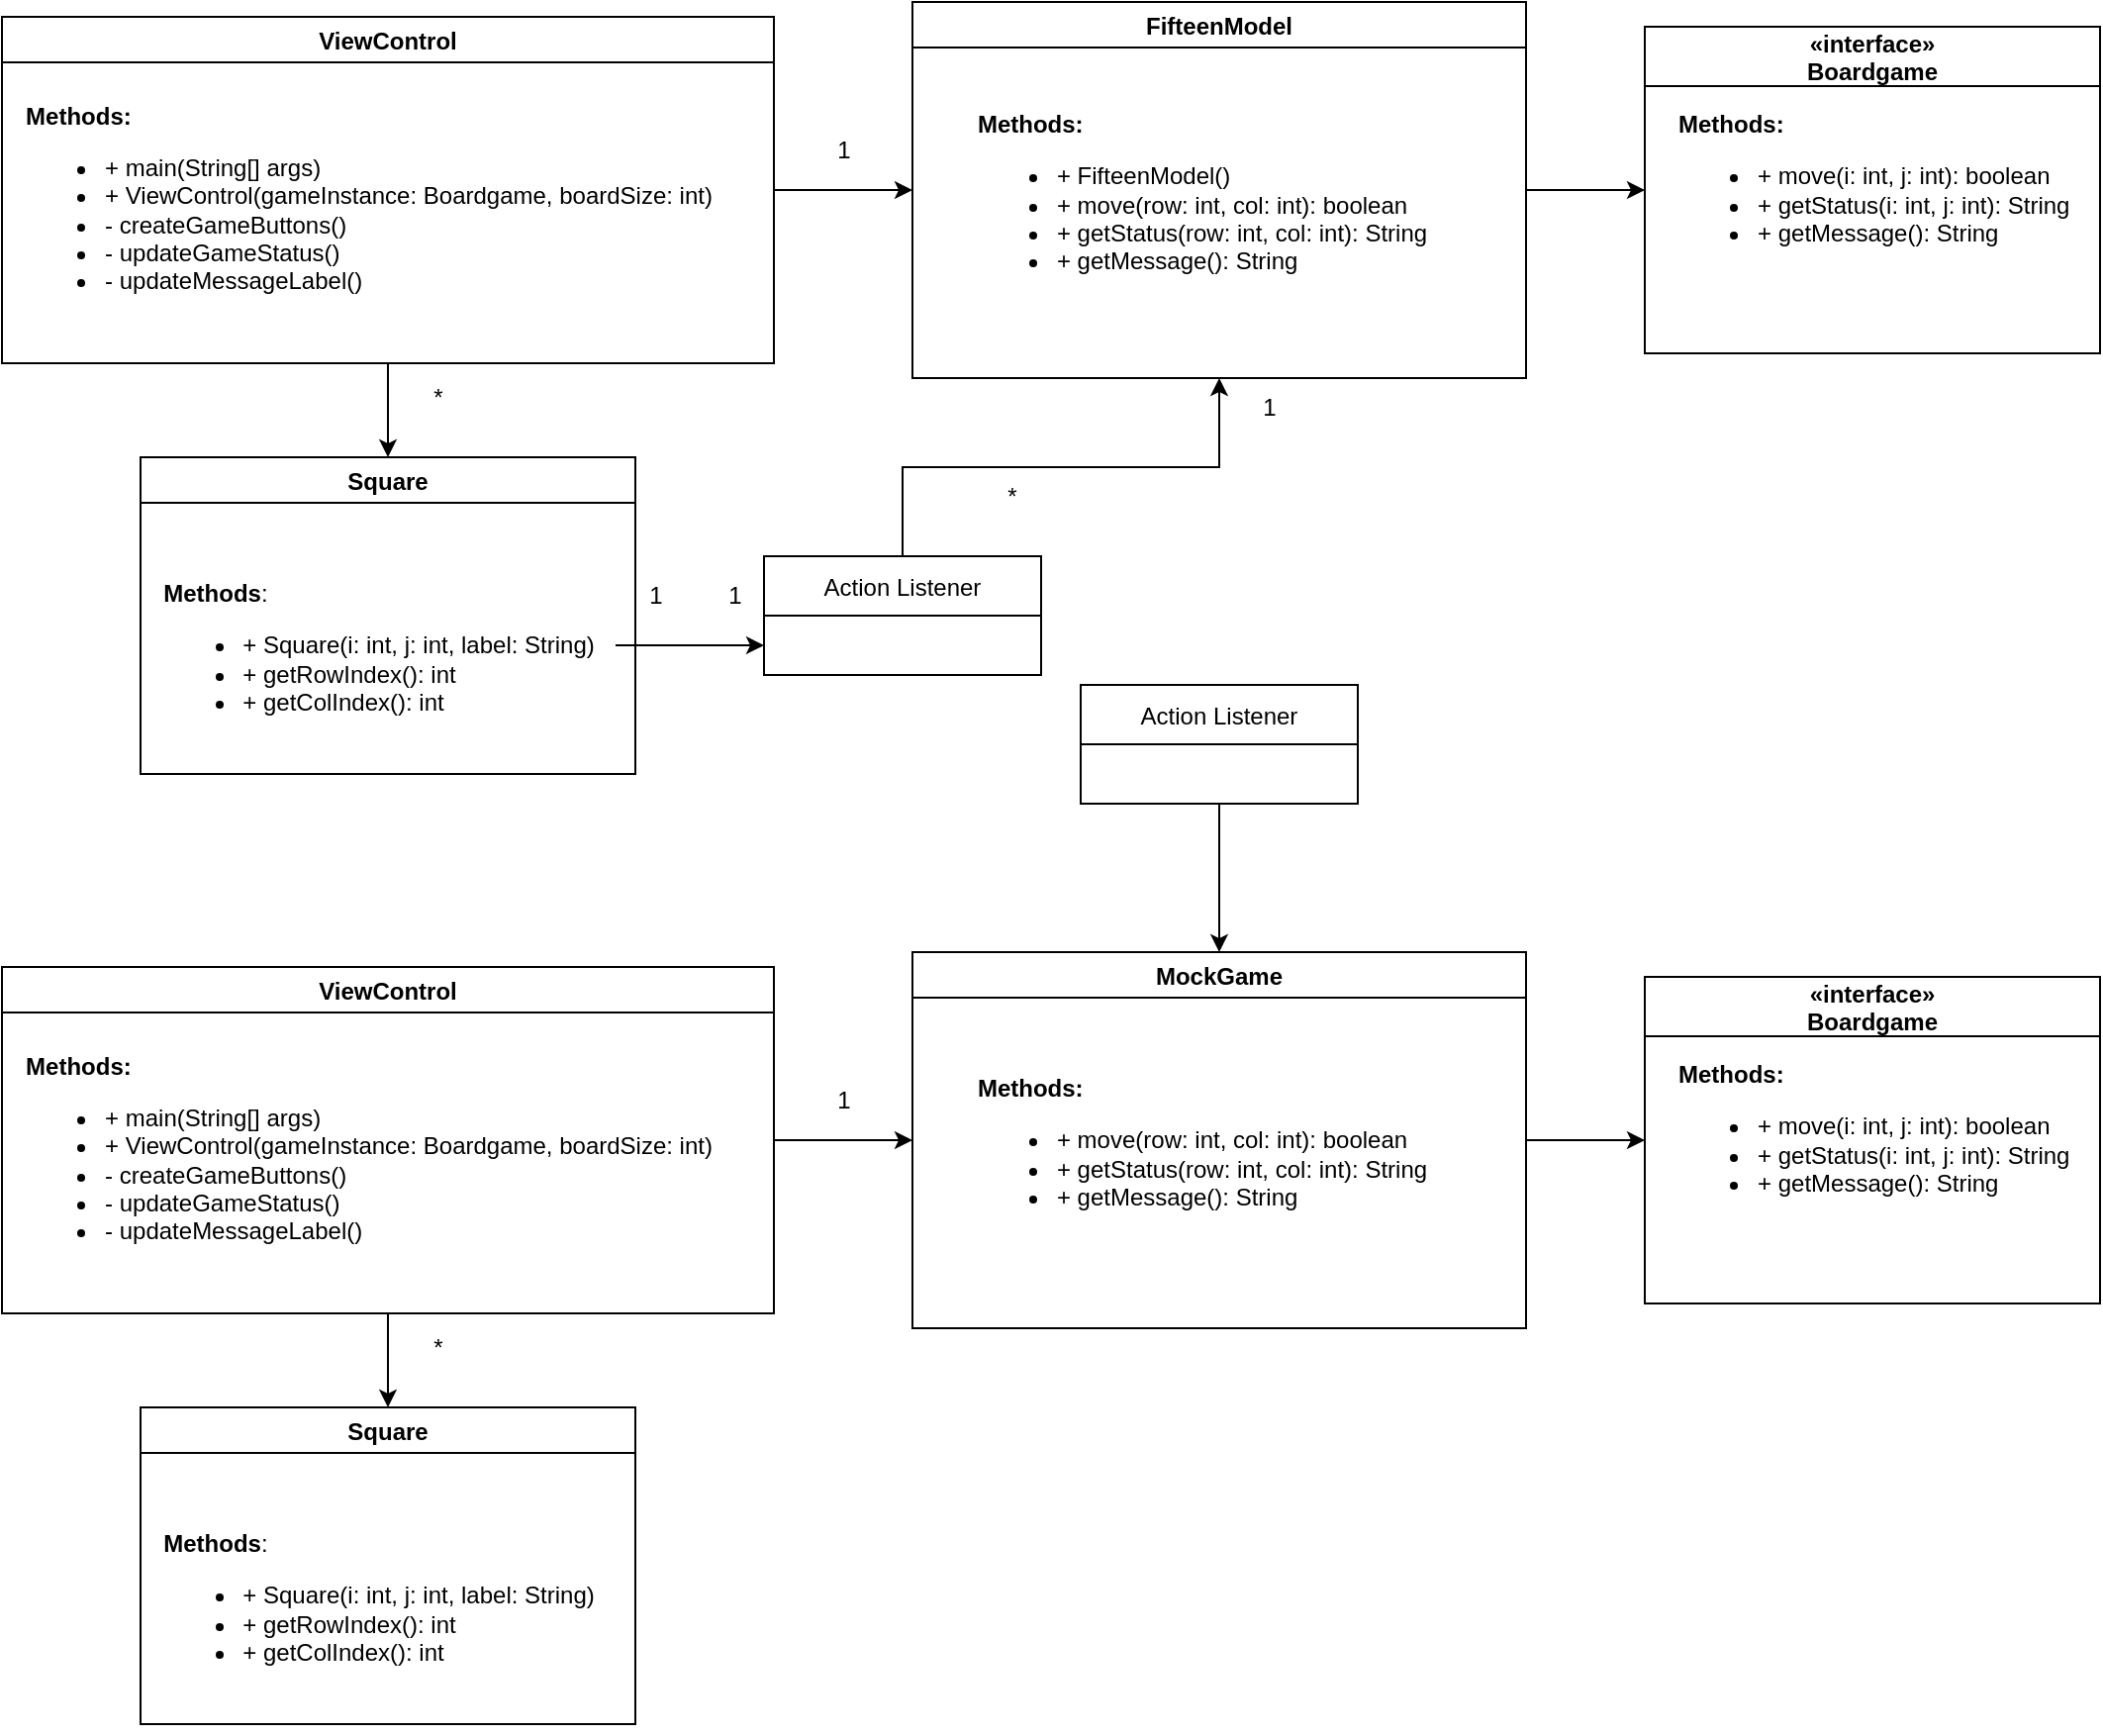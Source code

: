 <mxfile version="20.3.0" type="device"><diagram id="CHzXpAoTOf3DOpcnCzvu" name="Page-1"><mxGraphModel dx="1046" dy="818" grid="1" gridSize="10" guides="1" tooltips="1" connect="1" arrows="1" fold="1" page="1" pageScale="1" pageWidth="827" pageHeight="1169" math="0" shadow="0"><root><mxCell id="0"/><mxCell id="1" parent="0"/><mxCell id="3bBVN28X5Um9O09CHcWC-1" value="«interface»&#10;Boardgame" style="swimlane;startSize=30;" parent="1" vertex="1"><mxGeometry x="1320" y="222.5" width="230" height="165" as="geometry"/></mxCell><mxCell id="3bBVN28X5Um9O09CHcWC-17" value="&lt;b&gt;Methods:&lt;/b&gt;&lt;br&gt;&lt;ul&gt;&lt;li&gt;+ move(i: int, j: int): boolean&lt;/li&gt;&lt;li&gt;+ getStatus(i: int, j: int): String&lt;/li&gt;&lt;li&gt;+ getMessage(): String&lt;/li&gt;&lt;/ul&gt;" style="text;whiteSpace=wrap;html=1;" parent="3bBVN28X5Um9O09CHcWC-1" vertex="1"><mxGeometry x="15" y="35" width="200" height="120" as="geometry"/></mxCell><mxCell id="GmMdUtjr1apScHXLThNE-11" style="edgeStyle=orthogonalEdgeStyle;rounded=0;orthogonalLoop=1;jettySize=auto;html=1;entryX=0;entryY=0.5;entryDx=0;entryDy=0;" parent="1" source="3bBVN28X5Um9O09CHcWC-7" target="3bBVN28X5Um9O09CHcWC-1" edge="1"><mxGeometry relative="1" as="geometry"/></mxCell><mxCell id="3bBVN28X5Um9O09CHcWC-7" value="FifteenModel" style="swimlane;" parent="1" vertex="1"><mxGeometry x="950" y="210" width="310" height="190" as="geometry"/></mxCell><mxCell id="3bBVN28X5Um9O09CHcWC-16" value="&lt;div style=&quot;text-align: left;&quot;&gt;&lt;br&gt;&lt;/div&gt;&lt;div&gt;&lt;br&gt;&lt;/div&gt;&lt;div style=&quot;text-align: left;&quot;&gt;&lt;b&gt;Methods:&lt;/b&gt;&lt;/div&gt;&lt;div style=&quot;text-align: left;&quot;&gt;&lt;ul&gt;&lt;li&gt;+ FifteenModel()&lt;/li&gt;&lt;li&gt;+ move(row: int, col: int): boolean&lt;/li&gt;&lt;li&gt;+ getStatus(row: int, col: int): String&lt;/li&gt;&lt;li&gt;+ getMessage(): String&lt;/li&gt;&lt;/ul&gt;&lt;/div&gt;&lt;div&gt;&lt;br&gt;&lt;/div&gt;" style="text;html=1;align=center;verticalAlign=middle;resizable=0;points=[];autosize=1;strokeColor=none;fillColor=none;" parent="3bBVN28X5Um9O09CHcWC-7" vertex="1"><mxGeometry x="21" y="20" width="250" height="150" as="geometry"/></mxCell><mxCell id="GmMdUtjr1apScHXLThNE-10" style="edgeStyle=orthogonalEdgeStyle;rounded=0;orthogonalLoop=1;jettySize=auto;html=1;exitX=1;exitY=0.5;exitDx=0;exitDy=0;entryX=0;entryY=0.5;entryDx=0;entryDy=0;" parent="1" source="3bBVN28X5Um9O09CHcWC-11" target="3bBVN28X5Um9O09CHcWC-7" edge="1"><mxGeometry relative="1" as="geometry"><mxPoint x="940" y="305" as="targetPoint"/></mxGeometry></mxCell><mxCell id="z3-4_itDh9ppKHdNayoL-4" style="edgeStyle=orthogonalEdgeStyle;rounded=0;orthogonalLoop=1;jettySize=auto;html=1;" parent="1" source="3bBVN28X5Um9O09CHcWC-11" target="3bBVN28X5Um9O09CHcWC-12" edge="1"><mxGeometry relative="1" as="geometry"/></mxCell><mxCell id="3bBVN28X5Um9O09CHcWC-11" value="ViewControl" style="swimlane;" parent="1" vertex="1"><mxGeometry x="490" y="217.5" width="390" height="175" as="geometry"/></mxCell><mxCell id="3bBVN28X5Um9O09CHcWC-14" value="&lt;div style=&quot;text-align: left;&quot;&gt;&lt;br&gt;&lt;/div&gt;" style="text;html=1;align=center;verticalAlign=middle;resizable=0;points=[];autosize=1;strokeColor=none;fillColor=none;" parent="3bBVN28X5Um9O09CHcWC-11" vertex="1"><mxGeometry x="90" y="75" width="20" height="30" as="geometry"/></mxCell><mxCell id="3bBVN28X5Um9O09CHcWC-15" value="&lt;div&gt;&lt;br&gt;&lt;/div&gt;&lt;div style=&quot;text-align: left;&quot;&gt;&lt;b&gt;Methods:&lt;/b&gt;&lt;/div&gt;&lt;div style=&quot;text-align: left;&quot;&gt;&lt;ul&gt;&lt;li&gt;+ main(String[] args)&lt;/li&gt;&lt;li&gt;+ ViewControl(gameInstance: Boardgame, boardSize: int)&lt;/li&gt;&lt;li&gt;- createGameButtons()&lt;/li&gt;&lt;li&gt;- updateGameStatus()&lt;/li&gt;&lt;li&gt;- updateMessageLabel()&lt;/li&gt;&lt;/ul&gt;&lt;/div&gt;" style="text;html=1;align=center;verticalAlign=middle;resizable=0;points=[];autosize=1;strokeColor=none;fillColor=none;" parent="3bBVN28X5Um9O09CHcWC-11" vertex="1"><mxGeometry y="20" width="370" height="140" as="geometry"/></mxCell><mxCell id="3bBVN28X5Um9O09CHcWC-12" value="Square" style="swimlane;" parent="1" vertex="1"><mxGeometry x="560" y="440" width="250" height="160" as="geometry"/></mxCell><mxCell id="3bBVN28X5Um9O09CHcWC-13" value="&lt;div&gt;&lt;br&gt;&lt;/div&gt;&lt;div&gt;&lt;br&gt;&lt;/div&gt;&lt;div style=&quot;text-align: left;&quot;&gt;&lt;b&gt;Methods&lt;/b&gt;:&lt;/div&gt;&lt;div&gt;&lt;ul&gt;&lt;li style=&quot;text-align: left;&quot;&gt;+ Square(i: int, j: int, label: String)&lt;/li&gt;&lt;li style=&quot;text-align: left;&quot;&gt;+ getRowIndex(): int&lt;/li&gt;&lt;li style=&quot;text-align: left;&quot;&gt;+ getColIndex(): int&lt;/li&gt;&lt;/ul&gt;&lt;/div&gt;&lt;div&gt;&lt;br&gt;&lt;/div&gt;" style="text;html=1;align=center;verticalAlign=middle;resizable=0;points=[];autosize=1;strokeColor=none;fillColor=none;" parent="3bBVN28X5Um9O09CHcWC-12" vertex="1"><mxGeometry y="25" width="240" height="140" as="geometry"/></mxCell><mxCell id="z3-4_itDh9ppKHdNayoL-1" value="*" style="text;html=1;align=center;verticalAlign=middle;resizable=0;points=[];autosize=1;strokeColor=none;fillColor=none;" parent="1" vertex="1"><mxGeometry x="695" y="395" width="30" height="30" as="geometry"/></mxCell><mxCell id="z3-4_itDh9ppKHdNayoL-2" value="1" style="text;html=1;align=center;verticalAlign=middle;resizable=0;points=[];autosize=1;strokeColor=none;fillColor=none;" parent="1" vertex="1"><mxGeometry x="900" y="270" width="30" height="30" as="geometry"/></mxCell><mxCell id="eALJY3h3k1feOhN2bujM-2" value="«interface»&#10;Boardgame" style="swimlane;startSize=30;" vertex="1" parent="1"><mxGeometry x="1320" y="702.5" width="230" height="165" as="geometry"/></mxCell><mxCell id="eALJY3h3k1feOhN2bujM-3" value="&lt;b&gt;Methods:&lt;/b&gt;&lt;br&gt;&lt;ul&gt;&lt;li&gt;+ move(i: int, j: int): boolean&lt;/li&gt;&lt;li&gt;+ getStatus(i: int, j: int): String&lt;/li&gt;&lt;li&gt;+ getMessage(): String&lt;/li&gt;&lt;/ul&gt;" style="text;whiteSpace=wrap;html=1;" vertex="1" parent="eALJY3h3k1feOhN2bujM-2"><mxGeometry x="15" y="35" width="200" height="120" as="geometry"/></mxCell><mxCell id="eALJY3h3k1feOhN2bujM-4" style="edgeStyle=orthogonalEdgeStyle;rounded=0;orthogonalLoop=1;jettySize=auto;html=1;entryX=0;entryY=0.5;entryDx=0;entryDy=0;" edge="1" parent="1" source="eALJY3h3k1feOhN2bujM-5" target="eALJY3h3k1feOhN2bujM-2"><mxGeometry relative="1" as="geometry"/></mxCell><mxCell id="eALJY3h3k1feOhN2bujM-5" value="MockGame" style="swimlane;" vertex="1" parent="1"><mxGeometry x="950" y="690" width="310" height="190" as="geometry"/></mxCell><mxCell id="eALJY3h3k1feOhN2bujM-6" value="&lt;div style=&quot;text-align: left;&quot;&gt;&lt;br&gt;&lt;/div&gt;&lt;div&gt;&lt;br&gt;&lt;/div&gt;&lt;div style=&quot;text-align: left;&quot;&gt;&lt;b&gt;Methods:&lt;/b&gt;&lt;/div&gt;&lt;div style=&quot;text-align: left;&quot;&gt;&lt;ul&gt;&lt;li&gt;+ move(row: int, col: int): boolean&lt;/li&gt;&lt;li&gt;+ getStatus(row: int, col: int): String&lt;/li&gt;&lt;li&gt;+ getMessage(): String&lt;/li&gt;&lt;/ul&gt;&lt;/div&gt;&lt;div&gt;&lt;br&gt;&lt;/div&gt;" style="text;html=1;align=center;verticalAlign=middle;resizable=0;points=[];autosize=1;strokeColor=none;fillColor=none;" vertex="1" parent="eALJY3h3k1feOhN2bujM-5"><mxGeometry x="21" y="25" width="250" height="140" as="geometry"/></mxCell><mxCell id="eALJY3h3k1feOhN2bujM-7" style="edgeStyle=orthogonalEdgeStyle;rounded=0;orthogonalLoop=1;jettySize=auto;html=1;exitX=1;exitY=0.5;exitDx=0;exitDy=0;entryX=0;entryY=0.5;entryDx=0;entryDy=0;" edge="1" parent="1" source="eALJY3h3k1feOhN2bujM-9" target="eALJY3h3k1feOhN2bujM-5"><mxGeometry relative="1" as="geometry"><mxPoint x="940" y="785" as="targetPoint"/></mxGeometry></mxCell><mxCell id="eALJY3h3k1feOhN2bujM-8" style="edgeStyle=orthogonalEdgeStyle;rounded=0;orthogonalLoop=1;jettySize=auto;html=1;" edge="1" parent="1" source="eALJY3h3k1feOhN2bujM-9" target="eALJY3h3k1feOhN2bujM-12"><mxGeometry relative="1" as="geometry"/></mxCell><mxCell id="eALJY3h3k1feOhN2bujM-9" value="ViewControl" style="swimlane;" vertex="1" parent="1"><mxGeometry x="490" y="697.5" width="390" height="175" as="geometry"/></mxCell><mxCell id="eALJY3h3k1feOhN2bujM-10" value="&lt;div style=&quot;text-align: left;&quot;&gt;&lt;br&gt;&lt;/div&gt;" style="text;html=1;align=center;verticalAlign=middle;resizable=0;points=[];autosize=1;strokeColor=none;fillColor=none;" vertex="1" parent="eALJY3h3k1feOhN2bujM-9"><mxGeometry x="90" y="75" width="20" height="30" as="geometry"/></mxCell><mxCell id="eALJY3h3k1feOhN2bujM-11" value="&lt;div&gt;&lt;br&gt;&lt;/div&gt;&lt;div style=&quot;text-align: left;&quot;&gt;&lt;b&gt;Methods:&lt;/b&gt;&lt;/div&gt;&lt;div style=&quot;text-align: left;&quot;&gt;&lt;ul&gt;&lt;li&gt;+ main(String[] args)&lt;/li&gt;&lt;li&gt;+ ViewControl(gameInstance: Boardgame, boardSize: int)&lt;/li&gt;&lt;li&gt;- createGameButtons()&lt;/li&gt;&lt;li&gt;- updateGameStatus()&lt;/li&gt;&lt;li&gt;- updateMessageLabel()&lt;/li&gt;&lt;/ul&gt;&lt;/div&gt;" style="text;html=1;align=center;verticalAlign=middle;resizable=0;points=[];autosize=1;strokeColor=none;fillColor=none;" vertex="1" parent="eALJY3h3k1feOhN2bujM-9"><mxGeometry y="20" width="370" height="140" as="geometry"/></mxCell><mxCell id="eALJY3h3k1feOhN2bujM-12" value="Square" style="swimlane;" vertex="1" parent="1"><mxGeometry x="560" y="920" width="250" height="160" as="geometry"/></mxCell><mxCell id="eALJY3h3k1feOhN2bujM-13" value="&lt;div&gt;&lt;br&gt;&lt;/div&gt;&lt;div&gt;&lt;br&gt;&lt;/div&gt;&lt;div style=&quot;text-align: left;&quot;&gt;&lt;b&gt;Methods&lt;/b&gt;:&lt;/div&gt;&lt;div&gt;&lt;ul&gt;&lt;li style=&quot;text-align: left;&quot;&gt;+ Square(i: int, j: int, label: String)&lt;/li&gt;&lt;li style=&quot;text-align: left;&quot;&gt;+ getRowIndex(): int&lt;/li&gt;&lt;li style=&quot;text-align: left;&quot;&gt;+ getColIndex(): int&lt;/li&gt;&lt;/ul&gt;&lt;/div&gt;&lt;div&gt;&lt;br&gt;&lt;/div&gt;" style="text;html=1;align=center;verticalAlign=middle;resizable=0;points=[];autosize=1;strokeColor=none;fillColor=none;" vertex="1" parent="eALJY3h3k1feOhN2bujM-12"><mxGeometry y="25" width="240" height="140" as="geometry"/></mxCell><mxCell id="eALJY3h3k1feOhN2bujM-14" value="*" style="text;html=1;align=center;verticalAlign=middle;resizable=0;points=[];autosize=1;strokeColor=none;fillColor=none;" vertex="1" parent="1"><mxGeometry x="695" y="875" width="30" height="30" as="geometry"/></mxCell><mxCell id="eALJY3h3k1feOhN2bujM-15" value="1" style="text;html=1;align=center;verticalAlign=middle;resizable=0;points=[];autosize=1;strokeColor=none;fillColor=none;" vertex="1" parent="1"><mxGeometry x="900" y="750" width="30" height="30" as="geometry"/></mxCell><mxCell id="eALJY3h3k1feOhN2bujM-28" style="edgeStyle=orthogonalEdgeStyle;rounded=0;orthogonalLoop=1;jettySize=auto;html=1;entryX=0.5;entryY=1;entryDx=0;entryDy=0;" edge="1" parent="1" source="eALJY3h3k1feOhN2bujM-17" target="3bBVN28X5Um9O09CHcWC-7"><mxGeometry relative="1" as="geometry"/></mxCell><mxCell id="eALJY3h3k1feOhN2bujM-17" value="Action Listener" style="swimlane;fontStyle=0;childLayout=stackLayout;horizontal=1;startSize=30;horizontalStack=0;resizeParent=1;resizeParentMax=0;resizeLast=0;collapsible=1;marginBottom=0;" vertex="1" parent="1"><mxGeometry x="875" y="490" width="140" height="60" as="geometry"/></mxCell><mxCell id="eALJY3h3k1feOhN2bujM-25" style="edgeStyle=orthogonalEdgeStyle;rounded=0;orthogonalLoop=1;jettySize=auto;html=1;entryX=0.5;entryY=0;entryDx=0;entryDy=0;" edge="1" parent="1" source="eALJY3h3k1feOhN2bujM-24" target="eALJY3h3k1feOhN2bujM-5"><mxGeometry relative="1" as="geometry"/></mxCell><mxCell id="eALJY3h3k1feOhN2bujM-24" value="Action Listener" style="swimlane;fontStyle=0;childLayout=stackLayout;horizontal=1;startSize=30;horizontalStack=0;resizeParent=1;resizeParentMax=0;resizeLast=0;collapsible=1;marginBottom=0;" vertex="1" parent="1"><mxGeometry x="1035" y="555" width="140" height="60" as="geometry"/></mxCell><mxCell id="eALJY3h3k1feOhN2bujM-26" style="edgeStyle=orthogonalEdgeStyle;rounded=0;orthogonalLoop=1;jettySize=auto;html=1;entryX=0;entryY=0.75;entryDx=0;entryDy=0;" edge="1" parent="1" source="3bBVN28X5Um9O09CHcWC-13" target="eALJY3h3k1feOhN2bujM-17"><mxGeometry relative="1" as="geometry"/></mxCell><mxCell id="eALJY3h3k1feOhN2bujM-29" value="1" style="text;html=1;align=center;verticalAlign=middle;resizable=0;points=[];autosize=1;strokeColor=none;fillColor=none;" vertex="1" parent="1"><mxGeometry x="805" y="495" width="30" height="30" as="geometry"/></mxCell><mxCell id="eALJY3h3k1feOhN2bujM-30" value="*" style="text;html=1;align=center;verticalAlign=middle;resizable=0;points=[];autosize=1;strokeColor=none;fillColor=none;" vertex="1" parent="1"><mxGeometry x="985" y="445" width="30" height="30" as="geometry"/></mxCell><mxCell id="eALJY3h3k1feOhN2bujM-31" value="1" style="text;html=1;align=center;verticalAlign=middle;resizable=0;points=[];autosize=1;strokeColor=none;fillColor=none;" vertex="1" parent="1"><mxGeometry x="845" y="495" width="30" height="30" as="geometry"/></mxCell><mxCell id="eALJY3h3k1feOhN2bujM-32" value="1" style="text;html=1;align=center;verticalAlign=middle;resizable=0;points=[];autosize=1;strokeColor=none;fillColor=none;" vertex="1" parent="1"><mxGeometry x="1115" y="400" width="30" height="30" as="geometry"/></mxCell></root></mxGraphModel></diagram></mxfile>